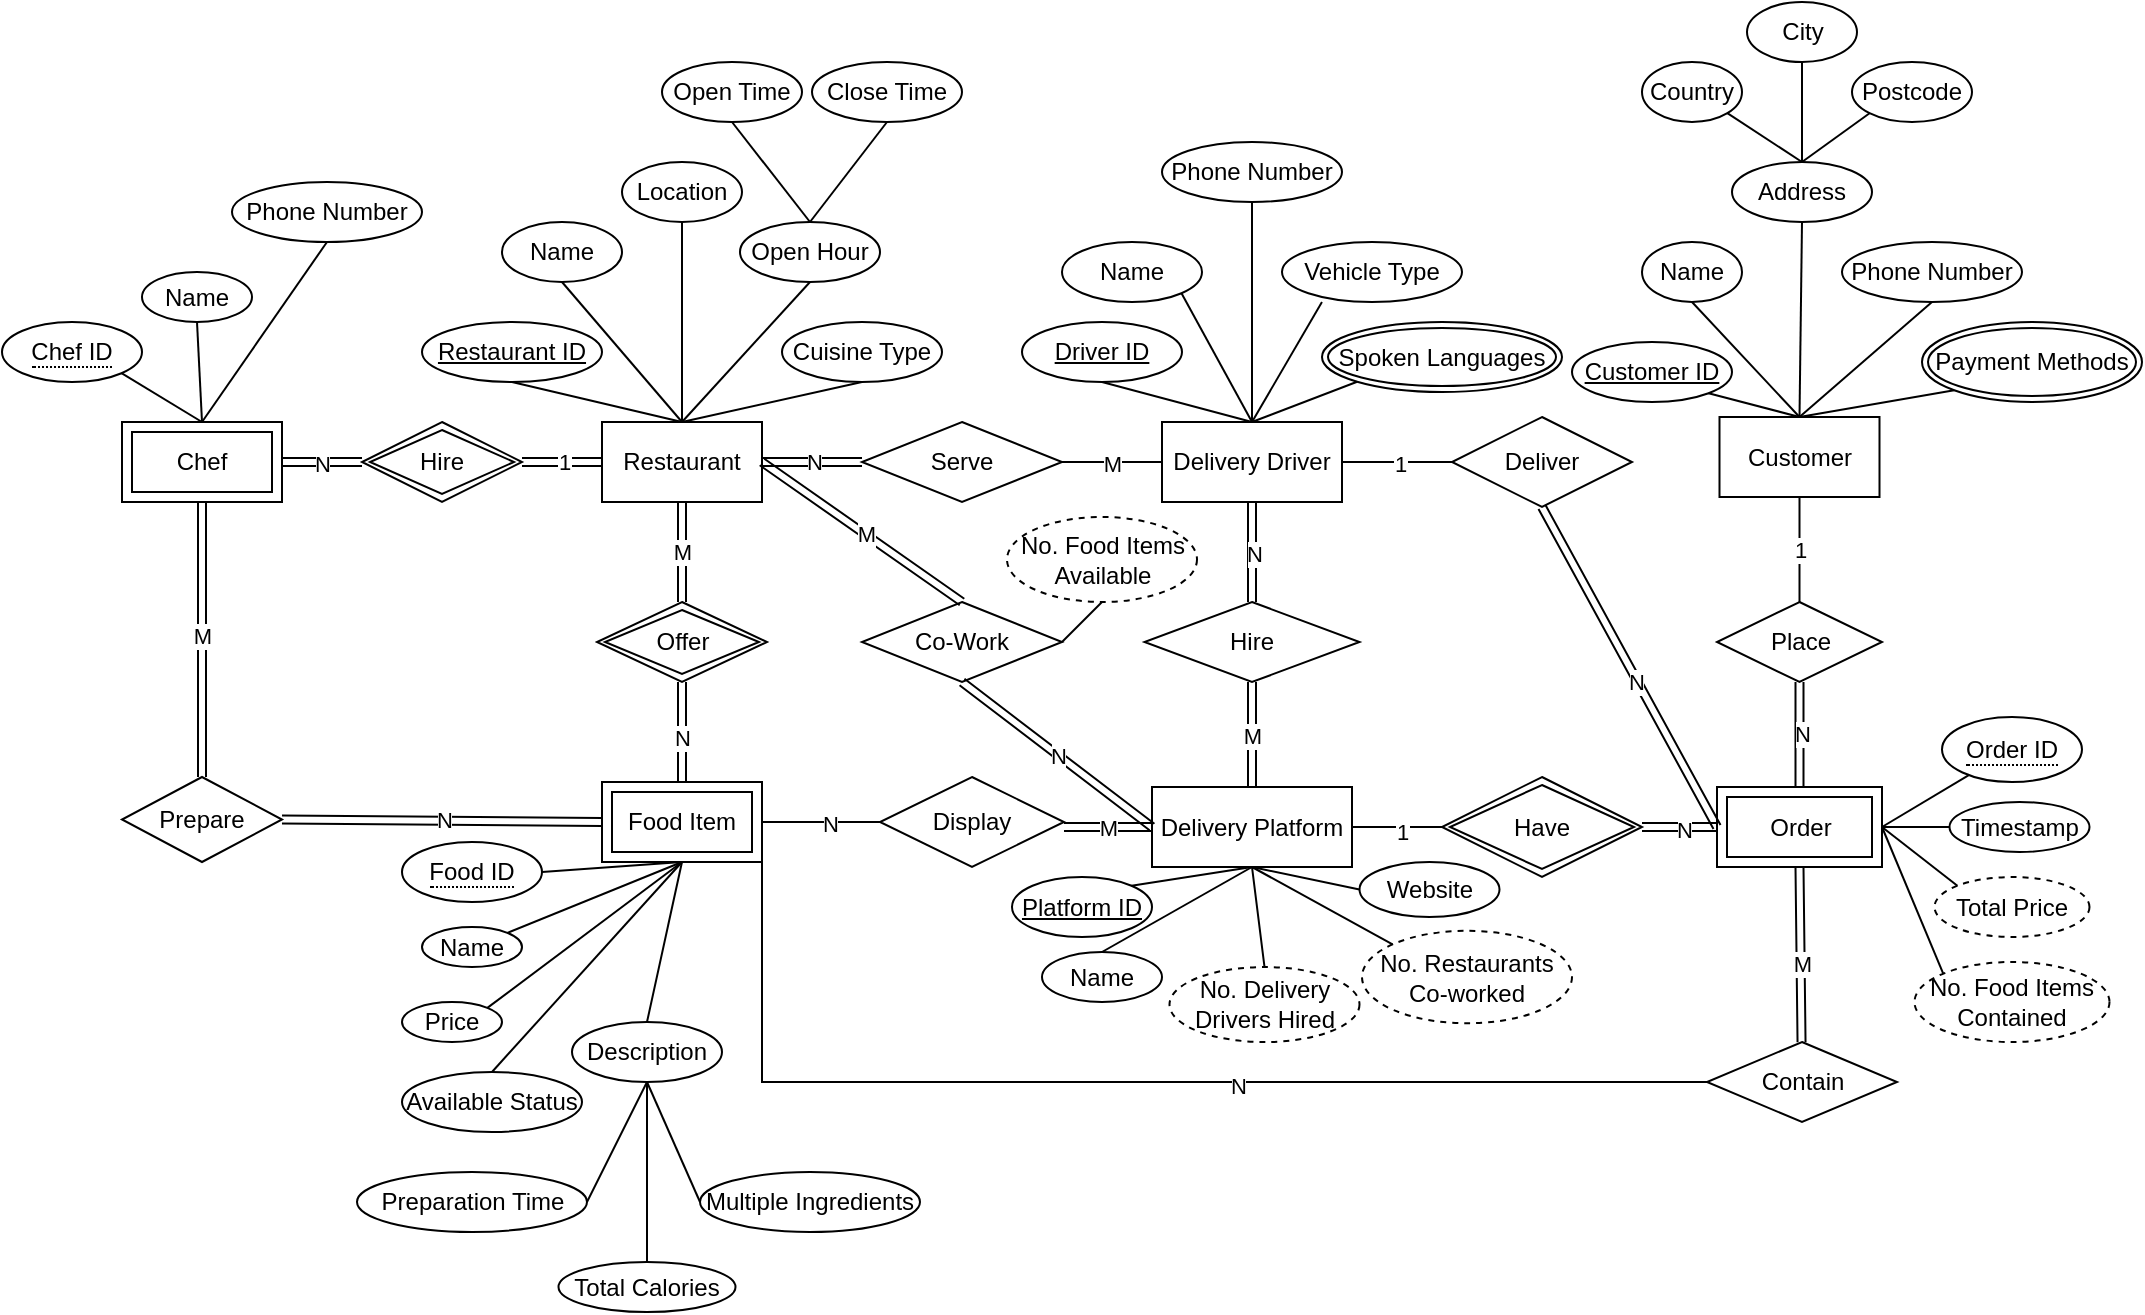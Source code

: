 <mxfile version="26.1.0">
  <diagram id="R2lEEEUBdFMjLlhIrx00" name="Page-1">
    <mxGraphModel dx="1734" dy="1943" grid="1" gridSize="10" guides="1" tooltips="1" connect="1" arrows="1" fold="1" page="1" pageScale="1" pageWidth="850" pageHeight="1100" math="0" shadow="0" extFonts="Permanent Marker^https://fonts.googleapis.com/css?family=Permanent+Marker">
      <root>
        <mxCell id="0" />
        <mxCell id="1" parent="0" />
        <mxCell id="yToo7iNsDytctImGD7yL-1" value="Delivery Driver" style="whiteSpace=wrap;html=1;align=center;" vertex="1" parent="1">
          <mxGeometry x="520" y="160" width="90" height="40" as="geometry" />
        </mxCell>
        <mxCell id="yToo7iNsDytctImGD7yL-2" value="Restaurant" style="whiteSpace=wrap;html=1;align=center;" vertex="1" parent="1">
          <mxGeometry x="240" y="160" width="80" height="40" as="geometry" />
        </mxCell>
        <mxCell id="yToo7iNsDytctImGD7yL-3" value="Customer" style="whiteSpace=wrap;html=1;align=center;" vertex="1" parent="1">
          <mxGeometry x="798.75" y="157.5" width="80" height="40" as="geometry" />
        </mxCell>
        <mxCell id="yToo7iNsDytctImGD7yL-8" value="Serve" style="shape=rhombus;perimeter=rhombusPerimeter;whiteSpace=wrap;html=1;align=center;" vertex="1" parent="1">
          <mxGeometry x="370" y="160" width="100" height="40" as="geometry" />
        </mxCell>
        <mxCell id="yToo7iNsDytctImGD7yL-9" value="" style="shape=link;html=1;rounded=0;entryX=1;entryY=0.5;entryDx=0;entryDy=0;" edge="1" parent="1" source="yToo7iNsDytctImGD7yL-8" target="yToo7iNsDytctImGD7yL-2">
          <mxGeometry relative="1" as="geometry">
            <mxPoint x="420" y="480" as="sourcePoint" />
            <mxPoint x="580" y="480" as="targetPoint" />
          </mxGeometry>
        </mxCell>
        <mxCell id="yToo7iNsDytctImGD7yL-11" value="N" style="edgeLabel;html=1;align=center;verticalAlign=middle;resizable=0;points=[];" vertex="1" connectable="0" parent="yToo7iNsDytctImGD7yL-9">
          <mxGeometry x="-0.028" y="-1" relative="1" as="geometry">
            <mxPoint y="1" as="offset" />
          </mxGeometry>
        </mxCell>
        <mxCell id="yToo7iNsDytctImGD7yL-12" value="" style="endArrow=none;html=1;rounded=0;exitX=1;exitY=0.5;exitDx=0;exitDy=0;entryX=0;entryY=0.5;entryDx=0;entryDy=0;" edge="1" parent="1" source="yToo7iNsDytctImGD7yL-8" target="yToo7iNsDytctImGD7yL-1">
          <mxGeometry relative="1" as="geometry">
            <mxPoint x="310" y="300" as="sourcePoint" />
            <mxPoint x="470" y="300" as="targetPoint" />
          </mxGeometry>
        </mxCell>
        <mxCell id="yToo7iNsDytctImGD7yL-14" value="M" style="edgeLabel;html=1;align=center;verticalAlign=middle;resizable=0;points=[];" vertex="1" connectable="0" parent="yToo7iNsDytctImGD7yL-12">
          <mxGeometry x="0.005" y="-1" relative="1" as="geometry">
            <mxPoint as="offset" />
          </mxGeometry>
        </mxCell>
        <mxCell id="yToo7iNsDytctImGD7yL-15" value="Delivery Platform" style="whiteSpace=wrap;html=1;align=center;" vertex="1" parent="1">
          <mxGeometry x="515" y="342.5" width="100" height="40" as="geometry" />
        </mxCell>
        <mxCell id="yToo7iNsDytctImGD7yL-16" value="Hire" style="shape=rhombus;perimeter=rhombusPerimeter;whiteSpace=wrap;html=1;align=center;" vertex="1" parent="1">
          <mxGeometry x="511.25" y="250" width="107.5" height="40" as="geometry" />
        </mxCell>
        <mxCell id="yToo7iNsDytctImGD7yL-18" value="" style="shape=link;html=1;rounded=0;entryX=0.5;entryY=0;entryDx=0;entryDy=0;exitX=0.5;exitY=1;exitDx=0;exitDy=0;" edge="1" parent="1" source="yToo7iNsDytctImGD7yL-16" target="yToo7iNsDytctImGD7yL-15">
          <mxGeometry relative="1" as="geometry">
            <mxPoint x="400" y="290" as="sourcePoint" />
            <mxPoint x="560" y="290" as="targetPoint" />
          </mxGeometry>
        </mxCell>
        <mxCell id="yToo7iNsDytctImGD7yL-25" value="M" style="edgeLabel;html=1;align=center;verticalAlign=middle;resizable=0;points=[];" vertex="1" connectable="0" parent="yToo7iNsDytctImGD7yL-18">
          <mxGeometry x="0.014" relative="1" as="geometry">
            <mxPoint as="offset" />
          </mxGeometry>
        </mxCell>
        <mxCell id="yToo7iNsDytctImGD7yL-22" value="" style="shape=link;html=1;rounded=0;entryX=0.5;entryY=1;entryDx=0;entryDy=0;exitX=0.5;exitY=0;exitDx=0;exitDy=0;" edge="1" parent="1" source="yToo7iNsDytctImGD7yL-16" target="yToo7iNsDytctImGD7yL-1">
          <mxGeometry relative="1" as="geometry">
            <mxPoint x="330" y="310" as="sourcePoint" />
            <mxPoint x="490" y="310" as="targetPoint" />
          </mxGeometry>
        </mxCell>
        <mxCell id="yToo7iNsDytctImGD7yL-26" value="N" style="edgeLabel;html=1;align=center;verticalAlign=middle;resizable=0;points=[];" vertex="1" connectable="0" parent="yToo7iNsDytctImGD7yL-22">
          <mxGeometry x="-0.032" y="-1" relative="1" as="geometry">
            <mxPoint as="offset" />
          </mxGeometry>
        </mxCell>
        <mxCell id="yToo7iNsDytctImGD7yL-28" value="Co-Work" style="shape=rhombus;perimeter=rhombusPerimeter;whiteSpace=wrap;html=1;align=center;" vertex="1" parent="1">
          <mxGeometry x="370" y="250" width="100" height="40" as="geometry" />
        </mxCell>
        <mxCell id="yToo7iNsDytctImGD7yL-29" value="" style="shape=link;html=1;rounded=0;entryX=0;entryY=0.5;entryDx=0;entryDy=0;exitX=0.5;exitY=1;exitDx=0;exitDy=0;" edge="1" parent="1" source="yToo7iNsDytctImGD7yL-28" target="yToo7iNsDytctImGD7yL-15">
          <mxGeometry relative="1" as="geometry">
            <mxPoint x="410" y="340" as="sourcePoint" />
            <mxPoint x="570" y="340" as="targetPoint" />
          </mxGeometry>
        </mxCell>
        <mxCell id="yToo7iNsDytctImGD7yL-31" value="N" style="edgeLabel;html=1;align=center;verticalAlign=middle;resizable=0;points=[];" vertex="1" connectable="0" parent="yToo7iNsDytctImGD7yL-29">
          <mxGeometry x="0.011" relative="1" as="geometry">
            <mxPoint as="offset" />
          </mxGeometry>
        </mxCell>
        <mxCell id="yToo7iNsDytctImGD7yL-32" value="" style="shape=link;html=1;rounded=0;entryX=1;entryY=0.5;entryDx=0;entryDy=0;exitX=0.5;exitY=0;exitDx=0;exitDy=0;" edge="1" parent="1" source="yToo7iNsDytctImGD7yL-28" target="yToo7iNsDytctImGD7yL-2">
          <mxGeometry relative="1" as="geometry">
            <mxPoint x="330" y="439.55" as="sourcePoint" />
            <mxPoint x="490" y="439.55" as="targetPoint" />
          </mxGeometry>
        </mxCell>
        <mxCell id="yToo7iNsDytctImGD7yL-34" value="M" style="edgeLabel;html=1;align=center;verticalAlign=middle;resizable=0;points=[];" vertex="1" connectable="0" parent="yToo7iNsDytctImGD7yL-32">
          <mxGeometry x="-0.037" y="-1" relative="1" as="geometry">
            <mxPoint as="offset" />
          </mxGeometry>
        </mxCell>
        <mxCell id="yToo7iNsDytctImGD7yL-36" value="Place" style="shape=rhombus;perimeter=rhombusPerimeter;whiteSpace=wrap;html=1;align=center;" vertex="1" parent="1">
          <mxGeometry x="797.5" y="250" width="82.5" height="40" as="geometry" />
        </mxCell>
        <mxCell id="yToo7iNsDytctImGD7yL-37" value="Order" style="shape=ext;margin=3;double=1;whiteSpace=wrap;html=1;align=center;" vertex="1" parent="1">
          <mxGeometry x="797.5" y="342.5" width="82.5" height="40" as="geometry" />
        </mxCell>
        <mxCell id="yToo7iNsDytctImGD7yL-38" value="Have" style="shape=rhombus;double=1;perimeter=rhombusPerimeter;whiteSpace=wrap;html=1;align=center;" vertex="1" parent="1">
          <mxGeometry x="660" y="337.5" width="100" height="50" as="geometry" />
        </mxCell>
        <mxCell id="yToo7iNsDytctImGD7yL-39" value="" style="endArrow=none;html=1;rounded=0;entryX=0.5;entryY=1;entryDx=0;entryDy=0;exitX=0.5;exitY=0;exitDx=0;exitDy=0;" edge="1" parent="1" source="yToo7iNsDytctImGD7yL-36" target="yToo7iNsDytctImGD7yL-3">
          <mxGeometry relative="1" as="geometry">
            <mxPoint x="490" y="340" as="sourcePoint" />
            <mxPoint x="650" y="340" as="targetPoint" />
          </mxGeometry>
        </mxCell>
        <mxCell id="yToo7iNsDytctImGD7yL-41" value="1" style="edgeLabel;html=1;align=center;verticalAlign=middle;resizable=0;points=[];" vertex="1" connectable="0" parent="yToo7iNsDytctImGD7yL-39">
          <mxGeometry x="-0.168" y="-2" relative="1" as="geometry">
            <mxPoint x="-2" y="-4" as="offset" />
          </mxGeometry>
        </mxCell>
        <mxCell id="yToo7iNsDytctImGD7yL-42" value="" style="shape=link;html=1;rounded=0;entryX=0.5;entryY=0;entryDx=0;entryDy=0;exitX=0.5;exitY=1;exitDx=0;exitDy=0;" edge="1" parent="1" source="yToo7iNsDytctImGD7yL-36" target="yToo7iNsDytctImGD7yL-37">
          <mxGeometry relative="1" as="geometry">
            <mxPoint x="490" y="340" as="sourcePoint" />
            <mxPoint x="650" y="340" as="targetPoint" />
          </mxGeometry>
        </mxCell>
        <mxCell id="yToo7iNsDytctImGD7yL-44" value="N" style="edgeLabel;html=1;align=center;verticalAlign=middle;resizable=0;points=[];" vertex="1" connectable="0" parent="yToo7iNsDytctImGD7yL-42">
          <mxGeometry x="-0.009" y="1" relative="1" as="geometry">
            <mxPoint as="offset" />
          </mxGeometry>
        </mxCell>
        <mxCell id="yToo7iNsDytctImGD7yL-45" value="" style="shape=link;html=1;rounded=0;entryX=0;entryY=0.5;entryDx=0;entryDy=0;exitX=1;exitY=0.5;exitDx=0;exitDy=0;" edge="1" parent="1" source="yToo7iNsDytctImGD7yL-38" target="yToo7iNsDytctImGD7yL-37">
          <mxGeometry relative="1" as="geometry">
            <mxPoint x="490" y="340" as="sourcePoint" />
            <mxPoint x="650" y="340" as="targetPoint" />
          </mxGeometry>
        </mxCell>
        <mxCell id="yToo7iNsDytctImGD7yL-47" value="N" style="edgeLabel;html=1;align=center;verticalAlign=middle;resizable=0;points=[];" vertex="1" connectable="0" parent="yToo7iNsDytctImGD7yL-45">
          <mxGeometry x="0.101" y="-1" relative="1" as="geometry">
            <mxPoint as="offset" />
          </mxGeometry>
        </mxCell>
        <mxCell id="yToo7iNsDytctImGD7yL-51" value="" style="endArrow=none;html=1;rounded=0;entryX=1;entryY=0.5;entryDx=0;entryDy=0;exitX=0;exitY=0.5;exitDx=0;exitDy=0;" edge="1" parent="1" source="yToo7iNsDytctImGD7yL-38" target="yToo7iNsDytctImGD7yL-15">
          <mxGeometry relative="1" as="geometry">
            <mxPoint x="490" y="340" as="sourcePoint" />
            <mxPoint x="650" y="340" as="targetPoint" />
          </mxGeometry>
        </mxCell>
        <mxCell id="yToo7iNsDytctImGD7yL-53" value="1" style="edgeLabel;html=1;align=center;verticalAlign=middle;resizable=0;points=[];" vertex="1" connectable="0" parent="yToo7iNsDytctImGD7yL-51">
          <mxGeometry x="-0.099" y="2" relative="1" as="geometry">
            <mxPoint as="offset" />
          </mxGeometry>
        </mxCell>
        <mxCell id="yToo7iNsDytctImGD7yL-58" value="Food Item" style="shape=ext;margin=3;double=1;whiteSpace=wrap;html=1;align=center;" vertex="1" parent="1">
          <mxGeometry x="240" y="340" width="80" height="40" as="geometry" />
        </mxCell>
        <mxCell id="yToo7iNsDytctImGD7yL-59" value="Contain" style="shape=rhombus;perimeter=rhombusPerimeter;whiteSpace=wrap;html=1;align=center;" vertex="1" parent="1">
          <mxGeometry x="792.5" y="470" width="95" height="40" as="geometry" />
        </mxCell>
        <mxCell id="yToo7iNsDytctImGD7yL-60" value="" style="endArrow=none;html=1;rounded=0;entryX=1;entryY=0.5;entryDx=0;entryDy=0;exitX=0;exitY=0.5;exitDx=0;exitDy=0;" edge="1" parent="1" source="yToo7iNsDytctImGD7yL-59" target="yToo7iNsDytctImGD7yL-58">
          <mxGeometry relative="1" as="geometry">
            <mxPoint x="460" y="340" as="sourcePoint" />
            <mxPoint x="620" y="340" as="targetPoint" />
            <Array as="points">
              <mxPoint x="320" y="490" />
            </Array>
          </mxGeometry>
        </mxCell>
        <mxCell id="yToo7iNsDytctImGD7yL-111" value="N" style="edgeLabel;html=1;align=center;verticalAlign=middle;resizable=0;points=[];" vertex="1" connectable="0" parent="yToo7iNsDytctImGD7yL-60">
          <mxGeometry x="-0.222" y="2" relative="1" as="geometry">
            <mxPoint as="offset" />
          </mxGeometry>
        </mxCell>
        <mxCell id="yToo7iNsDytctImGD7yL-64" value="" style="shape=link;html=1;rounded=0;entryX=0.5;entryY=1;entryDx=0;entryDy=0;" edge="1" parent="1" source="yToo7iNsDytctImGD7yL-59" target="yToo7iNsDytctImGD7yL-37">
          <mxGeometry relative="1" as="geometry">
            <mxPoint x="460" y="340" as="sourcePoint" />
            <mxPoint x="620" y="340" as="targetPoint" />
          </mxGeometry>
        </mxCell>
        <mxCell id="yToo7iNsDytctImGD7yL-66" value="M" style="edgeLabel;html=1;align=center;verticalAlign=middle;resizable=0;points=[];" vertex="1" connectable="0" parent="yToo7iNsDytctImGD7yL-64">
          <mxGeometry x="-0.016" y="-2" relative="1" as="geometry">
            <mxPoint x="-2" y="4" as="offset" />
          </mxGeometry>
        </mxCell>
        <mxCell id="yToo7iNsDytctImGD7yL-67" value="Offer" style="shape=rhombus;double=1;perimeter=rhombusPerimeter;whiteSpace=wrap;html=1;align=center;" vertex="1" parent="1">
          <mxGeometry x="237.5" y="250" width="85" height="40" as="geometry" />
        </mxCell>
        <mxCell id="yToo7iNsDytctImGD7yL-70" value="" style="shape=link;html=1;rounded=0;entryX=0.5;entryY=1;entryDx=0;entryDy=0;" edge="1" parent="1" source="yToo7iNsDytctImGD7yL-67" target="yToo7iNsDytctImGD7yL-2">
          <mxGeometry relative="1" as="geometry">
            <mxPoint x="460" y="340" as="sourcePoint" />
            <mxPoint x="620" y="340" as="targetPoint" />
          </mxGeometry>
        </mxCell>
        <mxCell id="yToo7iNsDytctImGD7yL-74" value="M" style="edgeLabel;html=1;align=center;verticalAlign=middle;resizable=0;points=[];" vertex="1" connectable="0" parent="yToo7iNsDytctImGD7yL-70">
          <mxGeometry x="-0.007" y="-2" relative="1" as="geometry">
            <mxPoint x="-2" as="offset" />
          </mxGeometry>
        </mxCell>
        <mxCell id="yToo7iNsDytctImGD7yL-72" value="" style="shape=link;html=1;rounded=0;entryX=0.5;entryY=0;entryDx=0;entryDy=0;exitX=0.5;exitY=1;exitDx=0;exitDy=0;" edge="1" parent="1" source="yToo7iNsDytctImGD7yL-67" target="yToo7iNsDytctImGD7yL-58">
          <mxGeometry relative="1" as="geometry">
            <mxPoint x="460" y="340" as="sourcePoint" />
            <mxPoint x="620" y="340" as="targetPoint" />
          </mxGeometry>
        </mxCell>
        <mxCell id="yToo7iNsDytctImGD7yL-75" value="N" style="edgeLabel;html=1;align=center;verticalAlign=middle;resizable=0;points=[];" vertex="1" connectable="0" parent="yToo7iNsDytctImGD7yL-72">
          <mxGeometry x="0.116" y="1" relative="1" as="geometry">
            <mxPoint x="-1" as="offset" />
          </mxGeometry>
        </mxCell>
        <mxCell id="yToo7iNsDytctImGD7yL-77" value="Display" style="shape=rhombus;perimeter=rhombusPerimeter;whiteSpace=wrap;html=1;align=center;" vertex="1" parent="1">
          <mxGeometry x="379" y="337.5" width="92" height="45" as="geometry" />
        </mxCell>
        <mxCell id="yToo7iNsDytctImGD7yL-78" value="" style="shape=link;html=1;rounded=0;entryX=0;entryY=0.5;entryDx=0;entryDy=0;exitX=1;exitY=0.556;exitDx=0;exitDy=0;exitPerimeter=0;" edge="1" parent="1" source="yToo7iNsDytctImGD7yL-77" target="yToo7iNsDytctImGD7yL-15">
          <mxGeometry relative="1" as="geometry">
            <mxPoint x="370" y="340" as="sourcePoint" />
            <mxPoint x="530" y="340" as="targetPoint" />
          </mxGeometry>
        </mxCell>
        <mxCell id="yToo7iNsDytctImGD7yL-80" value="M" style="edgeLabel;html=1;align=center;verticalAlign=middle;resizable=0;points=[];" vertex="1" connectable="0" parent="yToo7iNsDytctImGD7yL-78">
          <mxGeometry x="-0.022" relative="1" as="geometry">
            <mxPoint as="offset" />
          </mxGeometry>
        </mxCell>
        <mxCell id="yToo7iNsDytctImGD7yL-81" value="" style="endArrow=none;html=1;rounded=0;entryX=1;entryY=0.5;entryDx=0;entryDy=0;exitX=0;exitY=0.5;exitDx=0;exitDy=0;" edge="1" parent="1" source="yToo7iNsDytctImGD7yL-77" target="yToo7iNsDytctImGD7yL-58">
          <mxGeometry relative="1" as="geometry">
            <mxPoint x="370" y="340" as="sourcePoint" />
            <mxPoint x="530" y="340" as="targetPoint" />
          </mxGeometry>
        </mxCell>
        <mxCell id="yToo7iNsDytctImGD7yL-83" value="N" style="edgeLabel;html=1;align=center;verticalAlign=middle;resizable=0;points=[];" vertex="1" connectable="0" parent="yToo7iNsDytctImGD7yL-81">
          <mxGeometry x="-0.133" y="1" relative="1" as="geometry">
            <mxPoint as="offset" />
          </mxGeometry>
        </mxCell>
        <mxCell id="yToo7iNsDytctImGD7yL-85" value="Chef" style="shape=ext;margin=3;double=1;whiteSpace=wrap;html=1;align=center;" vertex="1" parent="1">
          <mxGeometry y="160" width="80" height="40" as="geometry" />
        </mxCell>
        <mxCell id="yToo7iNsDytctImGD7yL-87" value="Hire" style="shape=rhombus;double=1;perimeter=rhombusPerimeter;whiteSpace=wrap;html=1;align=center;" vertex="1" parent="1">
          <mxGeometry x="120" y="160" width="80" height="40" as="geometry" />
        </mxCell>
        <mxCell id="yToo7iNsDytctImGD7yL-88" value="" style="shape=link;html=1;rounded=0;entryX=0;entryY=0.5;entryDx=0;entryDy=0;exitX=1;exitY=0.5;exitDx=0;exitDy=0;" edge="1" parent="1" source="yToo7iNsDytctImGD7yL-87" target="yToo7iNsDytctImGD7yL-2">
          <mxGeometry relative="1" as="geometry">
            <mxPoint x="140" y="340" as="sourcePoint" />
            <mxPoint x="300" y="340" as="targetPoint" />
          </mxGeometry>
        </mxCell>
        <mxCell id="yToo7iNsDytctImGD7yL-95" value="1" style="edgeLabel;html=1;align=center;verticalAlign=middle;resizable=0;points=[];" vertex="1" connectable="0" parent="yToo7iNsDytctImGD7yL-88">
          <mxGeometry x="0.054" relative="1" as="geometry">
            <mxPoint as="offset" />
          </mxGeometry>
        </mxCell>
        <mxCell id="yToo7iNsDytctImGD7yL-93" value="" style="shape=link;html=1;rounded=0;entryX=1;entryY=0.5;entryDx=0;entryDy=0;" edge="1" parent="1" source="yToo7iNsDytctImGD7yL-87" target="yToo7iNsDytctImGD7yL-85">
          <mxGeometry relative="1" as="geometry">
            <mxPoint x="140" y="340" as="sourcePoint" />
            <mxPoint x="300" y="340" as="targetPoint" />
          </mxGeometry>
        </mxCell>
        <mxCell id="yToo7iNsDytctImGD7yL-96" value="N" style="edgeLabel;html=1;align=center;verticalAlign=middle;resizable=0;points=[];" vertex="1" connectable="0" parent="yToo7iNsDytctImGD7yL-93">
          <mxGeometry x="-0.009" y="1" relative="1" as="geometry">
            <mxPoint as="offset" />
          </mxGeometry>
        </mxCell>
        <mxCell id="yToo7iNsDytctImGD7yL-97" value="Prepare" style="shape=rhombus;perimeter=rhombusPerimeter;whiteSpace=wrap;html=1;align=center;" vertex="1" parent="1">
          <mxGeometry y="337.5" width="80" height="42.5" as="geometry" />
        </mxCell>
        <mxCell id="yToo7iNsDytctImGD7yL-98" value="" style="shape=link;html=1;rounded=0;entryX=0;entryY=0.5;entryDx=0;entryDy=0;exitX=1;exitY=0.5;exitDx=0;exitDy=0;" edge="1" parent="1" source="yToo7iNsDytctImGD7yL-97" target="yToo7iNsDytctImGD7yL-58">
          <mxGeometry relative="1" as="geometry">
            <mxPoint x="140" y="340" as="sourcePoint" />
            <mxPoint x="300" y="340" as="targetPoint" />
          </mxGeometry>
        </mxCell>
        <mxCell id="yToo7iNsDytctImGD7yL-103" value="N" style="edgeLabel;html=1;align=center;verticalAlign=middle;resizable=0;points=[];" vertex="1" connectable="0" parent="yToo7iNsDytctImGD7yL-98">
          <mxGeometry x="0.014" y="1" relative="1" as="geometry">
            <mxPoint as="offset" />
          </mxGeometry>
        </mxCell>
        <mxCell id="yToo7iNsDytctImGD7yL-100" value="" style="shape=link;html=1;rounded=0;entryX=0.5;entryY=1;entryDx=0;entryDy=0;" edge="1" parent="1" source="yToo7iNsDytctImGD7yL-97" target="yToo7iNsDytctImGD7yL-85">
          <mxGeometry relative="1" as="geometry">
            <mxPoint x="140" y="340" as="sourcePoint" />
            <mxPoint x="300" y="340" as="targetPoint" />
          </mxGeometry>
        </mxCell>
        <mxCell id="yToo7iNsDytctImGD7yL-102" value="M" style="edgeLabel;html=1;align=center;verticalAlign=middle;resizable=0;points=[];" vertex="1" connectable="0" parent="yToo7iNsDytctImGD7yL-100">
          <mxGeometry x="0.025" relative="1" as="geometry">
            <mxPoint as="offset" />
          </mxGeometry>
        </mxCell>
        <mxCell id="yToo7iNsDytctImGD7yL-104" value="Deliver" style="shape=rhombus;perimeter=rhombusPerimeter;whiteSpace=wrap;html=1;align=center;" vertex="1" parent="1">
          <mxGeometry x="665" y="157.5" width="90" height="45" as="geometry" />
        </mxCell>
        <mxCell id="yToo7iNsDytctImGD7yL-105" value="" style="shape=link;html=1;rounded=0;entryX=0;entryY=0.5;entryDx=0;entryDy=0;exitX=0.5;exitY=1;exitDx=0;exitDy=0;" edge="1" parent="1" source="yToo7iNsDytctImGD7yL-104" target="yToo7iNsDytctImGD7yL-37">
          <mxGeometry relative="1" as="geometry">
            <mxPoint x="590" y="340" as="sourcePoint" />
            <mxPoint x="750" y="340" as="targetPoint" />
          </mxGeometry>
        </mxCell>
        <mxCell id="yToo7iNsDytctImGD7yL-110" value="N" style="edgeLabel;html=1;align=center;verticalAlign=middle;resizable=0;points=[];" vertex="1" connectable="0" parent="yToo7iNsDytctImGD7yL-105">
          <mxGeometry x="0.088" y="-1" relative="1" as="geometry">
            <mxPoint as="offset" />
          </mxGeometry>
        </mxCell>
        <mxCell id="yToo7iNsDytctImGD7yL-107" value="" style="endArrow=none;html=1;rounded=0;entryX=1;entryY=0.5;entryDx=0;entryDy=0;exitX=0;exitY=0.5;exitDx=0;exitDy=0;" edge="1" parent="1" source="yToo7iNsDytctImGD7yL-104" target="yToo7iNsDytctImGD7yL-1">
          <mxGeometry relative="1" as="geometry">
            <mxPoint x="590" y="340" as="sourcePoint" />
            <mxPoint x="750" y="340" as="targetPoint" />
          </mxGeometry>
        </mxCell>
        <mxCell id="yToo7iNsDytctImGD7yL-109" value="1" style="edgeLabel;html=1;align=center;verticalAlign=middle;resizable=0;points=[];" vertex="1" connectable="0" parent="yToo7iNsDytctImGD7yL-107">
          <mxGeometry x="-0.063" y="1" relative="1" as="geometry">
            <mxPoint as="offset" />
          </mxGeometry>
        </mxCell>
        <mxCell id="yToo7iNsDytctImGD7yL-112" value="Restaurant ID" style="ellipse;whiteSpace=wrap;html=1;align=center;fontStyle=4;" vertex="1" parent="1">
          <mxGeometry x="150" y="110" width="90" height="30" as="geometry" />
        </mxCell>
        <mxCell id="yToo7iNsDytctImGD7yL-113" value="" style="endArrow=none;html=1;rounded=0;entryX=0.5;entryY=1;entryDx=0;entryDy=0;exitX=0.5;exitY=0;exitDx=0;exitDy=0;" edge="1" parent="1" source="yToo7iNsDytctImGD7yL-2" target="yToo7iNsDytctImGD7yL-112">
          <mxGeometry relative="1" as="geometry">
            <mxPoint x="340" y="410" as="sourcePoint" />
            <mxPoint x="500" y="410" as="targetPoint" />
          </mxGeometry>
        </mxCell>
        <mxCell id="yToo7iNsDytctImGD7yL-114" value="Name" style="ellipse;whiteSpace=wrap;html=1;align=center;" vertex="1" parent="1">
          <mxGeometry x="190" y="60" width="60" height="30" as="geometry" />
        </mxCell>
        <mxCell id="yToo7iNsDytctImGD7yL-115" value="" style="endArrow=none;html=1;rounded=0;entryX=0.5;entryY=1;entryDx=0;entryDy=0;exitX=0.5;exitY=0;exitDx=0;exitDy=0;" edge="1" parent="1" source="yToo7iNsDytctImGD7yL-2" target="yToo7iNsDytctImGD7yL-114">
          <mxGeometry relative="1" as="geometry">
            <mxPoint x="340" y="410" as="sourcePoint" />
            <mxPoint x="500" y="410" as="targetPoint" />
          </mxGeometry>
        </mxCell>
        <mxCell id="yToo7iNsDytctImGD7yL-116" value="Location" style="ellipse;whiteSpace=wrap;html=1;align=center;" vertex="1" parent="1">
          <mxGeometry x="250" y="30" width="60" height="30" as="geometry" />
        </mxCell>
        <mxCell id="yToo7iNsDytctImGD7yL-120" value="" style="endArrow=none;html=1;rounded=0;entryX=0.5;entryY=1;entryDx=0;entryDy=0;exitX=0.5;exitY=0;exitDx=0;exitDy=0;" edge="1" parent="1" source="yToo7iNsDytctImGD7yL-2" target="yToo7iNsDytctImGD7yL-116">
          <mxGeometry relative="1" as="geometry">
            <mxPoint x="340" y="410" as="sourcePoint" />
            <mxPoint x="500" y="410" as="targetPoint" />
          </mxGeometry>
        </mxCell>
        <mxCell id="yToo7iNsDytctImGD7yL-121" value="Open Hour" style="ellipse;whiteSpace=wrap;html=1;align=center;" vertex="1" parent="1">
          <mxGeometry x="309" y="60" width="70" height="30" as="geometry" />
        </mxCell>
        <mxCell id="yToo7iNsDytctImGD7yL-122" value="" style="endArrow=none;html=1;rounded=0;entryX=0.5;entryY=1;entryDx=0;entryDy=0;exitX=0.5;exitY=0;exitDx=0;exitDy=0;" edge="1" parent="1" source="yToo7iNsDytctImGD7yL-2" target="yToo7iNsDytctImGD7yL-121">
          <mxGeometry relative="1" as="geometry">
            <mxPoint x="340" y="410" as="sourcePoint" />
            <mxPoint x="500" y="410" as="targetPoint" />
          </mxGeometry>
        </mxCell>
        <mxCell id="yToo7iNsDytctImGD7yL-123" value="Open Time" style="ellipse;whiteSpace=wrap;html=1;align=center;" vertex="1" parent="1">
          <mxGeometry x="270" y="-20" width="70" height="30" as="geometry" />
        </mxCell>
        <mxCell id="yToo7iNsDytctImGD7yL-124" value="Close Time" style="ellipse;whiteSpace=wrap;html=1;align=center;" vertex="1" parent="1">
          <mxGeometry x="345" y="-20" width="75" height="30" as="geometry" />
        </mxCell>
        <mxCell id="yToo7iNsDytctImGD7yL-126" value="" style="endArrow=none;html=1;rounded=0;entryX=0.5;entryY=1;entryDx=0;entryDy=0;exitX=0.5;exitY=0;exitDx=0;exitDy=0;" edge="1" parent="1" source="yToo7iNsDytctImGD7yL-121" target="yToo7iNsDytctImGD7yL-123">
          <mxGeometry relative="1" as="geometry">
            <mxPoint x="340" y="330" as="sourcePoint" />
            <mxPoint x="500" y="330" as="targetPoint" />
          </mxGeometry>
        </mxCell>
        <mxCell id="yToo7iNsDytctImGD7yL-127" value="" style="endArrow=none;html=1;rounded=0;entryX=0.5;entryY=1;entryDx=0;entryDy=0;exitX=0.5;exitY=0;exitDx=0;exitDy=0;" edge="1" parent="1" source="yToo7iNsDytctImGD7yL-121" target="yToo7iNsDytctImGD7yL-124">
          <mxGeometry relative="1" as="geometry">
            <mxPoint x="340" y="330" as="sourcePoint" />
            <mxPoint x="500" y="330" as="targetPoint" />
          </mxGeometry>
        </mxCell>
        <mxCell id="yToo7iNsDytctImGD7yL-128" value="Cuisine Type" style="ellipse;whiteSpace=wrap;html=1;align=center;" vertex="1" parent="1">
          <mxGeometry x="330" y="110" width="80" height="30" as="geometry" />
        </mxCell>
        <mxCell id="yToo7iNsDytctImGD7yL-130" value="" style="endArrow=none;html=1;rounded=0;entryX=0.5;entryY=1;entryDx=0;entryDy=0;exitX=0.5;exitY=0;exitDx=0;exitDy=0;" edge="1" parent="1" source="yToo7iNsDytctImGD7yL-2" target="yToo7iNsDytctImGD7yL-128">
          <mxGeometry relative="1" as="geometry">
            <mxPoint x="340" y="330" as="sourcePoint" />
            <mxPoint x="500" y="330" as="targetPoint" />
          </mxGeometry>
        </mxCell>
        <mxCell id="yToo7iNsDytctImGD7yL-131" value="Driver ID" style="ellipse;whiteSpace=wrap;html=1;align=center;fontStyle=4;" vertex="1" parent="1">
          <mxGeometry x="450" y="110" width="80" height="30" as="geometry" />
        </mxCell>
        <mxCell id="yToo7iNsDytctImGD7yL-132" value="" style="endArrow=none;html=1;rounded=0;entryX=0.5;entryY=1;entryDx=0;entryDy=0;exitX=0.5;exitY=0;exitDx=0;exitDy=0;" edge="1" parent="1" source="yToo7iNsDytctImGD7yL-1" target="yToo7iNsDytctImGD7yL-131">
          <mxGeometry relative="1" as="geometry">
            <mxPoint x="500" y="330" as="sourcePoint" />
            <mxPoint x="660" y="330" as="targetPoint" />
          </mxGeometry>
        </mxCell>
        <mxCell id="yToo7iNsDytctImGD7yL-133" value="Name" style="ellipse;whiteSpace=wrap;html=1;align=center;" vertex="1" parent="1">
          <mxGeometry x="470" y="70" width="70" height="30" as="geometry" />
        </mxCell>
        <mxCell id="yToo7iNsDytctImGD7yL-134" value="Phone Number" style="ellipse;whiteSpace=wrap;html=1;align=center;" vertex="1" parent="1">
          <mxGeometry x="520" y="20" width="90" height="30" as="geometry" />
        </mxCell>
        <mxCell id="yToo7iNsDytctImGD7yL-135" value="Vehicle Type" style="ellipse;whiteSpace=wrap;html=1;align=center;" vertex="1" parent="1">
          <mxGeometry x="580" y="70" width="90" height="30" as="geometry" />
        </mxCell>
        <mxCell id="yToo7iNsDytctImGD7yL-136" value="Spoken Languages" style="ellipse;shape=doubleEllipse;margin=3;whiteSpace=wrap;html=1;align=center;" vertex="1" parent="1">
          <mxGeometry x="600" y="110" width="120" height="35" as="geometry" />
        </mxCell>
        <mxCell id="yToo7iNsDytctImGD7yL-137" value="" style="endArrow=none;html=1;rounded=0;entryX=1;entryY=1;entryDx=0;entryDy=0;" edge="1" parent="1" target="yToo7iNsDytctImGD7yL-133">
          <mxGeometry relative="1" as="geometry">
            <mxPoint x="565" y="160" as="sourcePoint" />
            <mxPoint x="660" y="330" as="targetPoint" />
          </mxGeometry>
        </mxCell>
        <mxCell id="yToo7iNsDytctImGD7yL-138" value="" style="endArrow=none;html=1;rounded=0;entryX=0.5;entryY=1;entryDx=0;entryDy=0;exitX=0.5;exitY=0;exitDx=0;exitDy=0;" edge="1" parent="1" source="yToo7iNsDytctImGD7yL-1" target="yToo7iNsDytctImGD7yL-134">
          <mxGeometry relative="1" as="geometry">
            <mxPoint x="500" y="330" as="sourcePoint" />
            <mxPoint x="660" y="330" as="targetPoint" />
          </mxGeometry>
        </mxCell>
        <mxCell id="yToo7iNsDytctImGD7yL-139" value="" style="endArrow=none;html=1;rounded=0;entryX=0.222;entryY=1;entryDx=0;entryDy=0;entryPerimeter=0;exitX=0.5;exitY=0;exitDx=0;exitDy=0;" edge="1" parent="1" source="yToo7iNsDytctImGD7yL-1" target="yToo7iNsDytctImGD7yL-135">
          <mxGeometry relative="1" as="geometry">
            <mxPoint x="500" y="330" as="sourcePoint" />
            <mxPoint x="660" y="330" as="targetPoint" />
          </mxGeometry>
        </mxCell>
        <mxCell id="yToo7iNsDytctImGD7yL-140" value="" style="endArrow=none;html=1;rounded=0;entryX=0;entryY=1;entryDx=0;entryDy=0;exitX=0.5;exitY=0;exitDx=0;exitDy=0;" edge="1" parent="1" source="yToo7iNsDytctImGD7yL-1" target="yToo7iNsDytctImGD7yL-136">
          <mxGeometry relative="1" as="geometry">
            <mxPoint x="500" y="330" as="sourcePoint" />
            <mxPoint x="660" y="330" as="targetPoint" />
          </mxGeometry>
        </mxCell>
        <mxCell id="yToo7iNsDytctImGD7yL-142" value="Customer ID" style="ellipse;whiteSpace=wrap;html=1;align=center;fontStyle=4;" vertex="1" parent="1">
          <mxGeometry x="725" y="120" width="80" height="30" as="geometry" />
        </mxCell>
        <mxCell id="yToo7iNsDytctImGD7yL-143" value="Name" style="ellipse;whiteSpace=wrap;html=1;align=center;" vertex="1" parent="1">
          <mxGeometry x="760" y="70" width="50" height="30" as="geometry" />
        </mxCell>
        <mxCell id="yToo7iNsDytctImGD7yL-144" value="Phone Number" style="ellipse;whiteSpace=wrap;html=1;align=center;" vertex="1" parent="1">
          <mxGeometry x="860" y="70" width="90" height="30" as="geometry" />
        </mxCell>
        <mxCell id="yToo7iNsDytctImGD7yL-145" value="Address" style="ellipse;whiteSpace=wrap;html=1;align=center;" vertex="1" parent="1">
          <mxGeometry x="805" y="30" width="70" height="30" as="geometry" />
        </mxCell>
        <mxCell id="yToo7iNsDytctImGD7yL-146" value="Country" style="ellipse;whiteSpace=wrap;html=1;align=center;" vertex="1" parent="1">
          <mxGeometry x="760" y="-20" width="50" height="30" as="geometry" />
        </mxCell>
        <mxCell id="yToo7iNsDytctImGD7yL-148" value="City" style="ellipse;whiteSpace=wrap;html=1;align=center;" vertex="1" parent="1">
          <mxGeometry x="812.5" y="-50" width="55" height="30" as="geometry" />
        </mxCell>
        <mxCell id="yToo7iNsDytctImGD7yL-149" value="Postcode" style="ellipse;whiteSpace=wrap;html=1;align=center;" vertex="1" parent="1">
          <mxGeometry x="865" y="-20" width="60" height="30" as="geometry" />
        </mxCell>
        <mxCell id="yToo7iNsDytctImGD7yL-150" value="Payment Methods" style="ellipse;shape=doubleEllipse;margin=3;whiteSpace=wrap;html=1;align=center;" vertex="1" parent="1">
          <mxGeometry x="900" y="110" width="110" height="40" as="geometry" />
        </mxCell>
        <mxCell id="yToo7iNsDytctImGD7yL-151" value="" style="endArrow=none;html=1;rounded=0;entryX=1;entryY=1;entryDx=0;entryDy=0;exitX=0.5;exitY=0;exitDx=0;exitDy=0;" edge="1" parent="1" source="yToo7iNsDytctImGD7yL-3" target="yToo7iNsDytctImGD7yL-142">
          <mxGeometry relative="1" as="geometry">
            <mxPoint x="840" y="330" as="sourcePoint" />
            <mxPoint x="1000" y="330" as="targetPoint" />
          </mxGeometry>
        </mxCell>
        <mxCell id="yToo7iNsDytctImGD7yL-152" value="" style="endArrow=none;html=1;rounded=0;entryX=0.5;entryY=1;entryDx=0;entryDy=0;exitX=0.5;exitY=0;exitDx=0;exitDy=0;" edge="1" parent="1" source="yToo7iNsDytctImGD7yL-3" target="yToo7iNsDytctImGD7yL-143">
          <mxGeometry relative="1" as="geometry">
            <mxPoint x="840" y="330" as="sourcePoint" />
            <mxPoint x="1000" y="330" as="targetPoint" />
          </mxGeometry>
        </mxCell>
        <mxCell id="yToo7iNsDytctImGD7yL-153" value="" style="endArrow=none;html=1;rounded=0;entryX=0.5;entryY=1;entryDx=0;entryDy=0;exitX=0.5;exitY=0;exitDx=0;exitDy=0;" edge="1" parent="1" source="yToo7iNsDytctImGD7yL-3" target="yToo7iNsDytctImGD7yL-145">
          <mxGeometry relative="1" as="geometry">
            <mxPoint x="840" y="330" as="sourcePoint" />
            <mxPoint x="1000" y="330" as="targetPoint" />
          </mxGeometry>
        </mxCell>
        <mxCell id="yToo7iNsDytctImGD7yL-154" value="" style="endArrow=none;html=1;rounded=0;entryX=0.5;entryY=1;entryDx=0;entryDy=0;exitX=0.5;exitY=0;exitDx=0;exitDy=0;" edge="1" parent="1" source="yToo7iNsDytctImGD7yL-3" target="yToo7iNsDytctImGD7yL-144">
          <mxGeometry relative="1" as="geometry">
            <mxPoint x="840" y="330" as="sourcePoint" />
            <mxPoint x="1000" y="330" as="targetPoint" />
          </mxGeometry>
        </mxCell>
        <mxCell id="yToo7iNsDytctImGD7yL-155" value="" style="endArrow=none;html=1;rounded=0;entryX=0;entryY=1;entryDx=0;entryDy=0;exitX=0.5;exitY=0;exitDx=0;exitDy=0;" edge="1" parent="1" source="yToo7iNsDytctImGD7yL-3" target="yToo7iNsDytctImGD7yL-150">
          <mxGeometry relative="1" as="geometry">
            <mxPoint x="840" y="330" as="sourcePoint" />
            <mxPoint x="1000" y="330" as="targetPoint" />
          </mxGeometry>
        </mxCell>
        <mxCell id="yToo7iNsDytctImGD7yL-156" value="" style="endArrow=none;html=1;rounded=0;entryX=0.5;entryY=0;entryDx=0;entryDy=0;exitX=1;exitY=1;exitDx=0;exitDy=0;" edge="1" parent="1" source="yToo7iNsDytctImGD7yL-146" target="yToo7iNsDytctImGD7yL-145">
          <mxGeometry relative="1" as="geometry">
            <mxPoint x="840" y="330" as="sourcePoint" />
            <mxPoint x="1000" y="330" as="targetPoint" />
          </mxGeometry>
        </mxCell>
        <mxCell id="yToo7iNsDytctImGD7yL-157" value="" style="endArrow=none;html=1;rounded=0;entryX=0.5;entryY=1;entryDx=0;entryDy=0;" edge="1" parent="1" source="yToo7iNsDytctImGD7yL-145" target="yToo7iNsDytctImGD7yL-148">
          <mxGeometry relative="1" as="geometry">
            <mxPoint x="840" y="330" as="sourcePoint" />
            <mxPoint x="1000" y="330" as="targetPoint" />
          </mxGeometry>
        </mxCell>
        <mxCell id="yToo7iNsDytctImGD7yL-158" value="" style="endArrow=none;html=1;rounded=0;entryX=0;entryY=1;entryDx=0;entryDy=0;exitX=0.5;exitY=0;exitDx=0;exitDy=0;" edge="1" parent="1" source="yToo7iNsDytctImGD7yL-145" target="yToo7iNsDytctImGD7yL-149">
          <mxGeometry relative="1" as="geometry">
            <mxPoint x="840" y="330" as="sourcePoint" />
            <mxPoint x="1000" y="330" as="targetPoint" />
          </mxGeometry>
        </mxCell>
        <mxCell id="yToo7iNsDytctImGD7yL-159" value="Platform ID" style="ellipse;whiteSpace=wrap;html=1;align=center;fontStyle=4;" vertex="1" parent="1">
          <mxGeometry x="445" y="387.5" width="70" height="30" as="geometry" />
        </mxCell>
        <mxCell id="yToo7iNsDytctImGD7yL-160" value="Name" style="ellipse;whiteSpace=wrap;html=1;align=center;" vertex="1" parent="1">
          <mxGeometry x="460" y="425" width="60" height="25" as="geometry" />
        </mxCell>
        <mxCell id="yToo7iNsDytctImGD7yL-162" value="Website" style="ellipse;whiteSpace=wrap;html=1;align=center;" vertex="1" parent="1">
          <mxGeometry x="618.75" y="380" width="70" height="27.5" as="geometry" />
        </mxCell>
        <mxCell id="yToo7iNsDytctImGD7yL-163" value="No. Delivery Drivers Hired" style="ellipse;whiteSpace=wrap;html=1;align=center;dashed=1;" vertex="1" parent="1">
          <mxGeometry x="523.75" y="432.5" width="95" height="37.5" as="geometry" />
        </mxCell>
        <mxCell id="yToo7iNsDytctImGD7yL-164" value="" style="endArrow=none;html=1;rounded=0;entryX=1;entryY=0;entryDx=0;entryDy=0;exitX=0.5;exitY=1;exitDx=0;exitDy=0;" edge="1" parent="1" source="yToo7iNsDytctImGD7yL-15" target="yToo7iNsDytctImGD7yL-159">
          <mxGeometry relative="1" as="geometry">
            <mxPoint x="590" y="330" as="sourcePoint" />
            <mxPoint x="750" y="330" as="targetPoint" />
          </mxGeometry>
        </mxCell>
        <mxCell id="yToo7iNsDytctImGD7yL-165" value="" style="endArrow=none;html=1;rounded=0;entryX=0.5;entryY=0;entryDx=0;entryDy=0;exitX=0.5;exitY=1;exitDx=0;exitDy=0;" edge="1" parent="1" source="yToo7iNsDytctImGD7yL-15" target="yToo7iNsDytctImGD7yL-160">
          <mxGeometry relative="1" as="geometry">
            <mxPoint x="590" y="330" as="sourcePoint" />
            <mxPoint x="750" y="330" as="targetPoint" />
          </mxGeometry>
        </mxCell>
        <mxCell id="yToo7iNsDytctImGD7yL-166" value="" style="endArrow=none;html=1;rounded=0;entryX=0.5;entryY=0;entryDx=0;entryDy=0;exitX=0.5;exitY=1;exitDx=0;exitDy=0;" edge="1" parent="1" source="yToo7iNsDytctImGD7yL-15" target="yToo7iNsDytctImGD7yL-163">
          <mxGeometry relative="1" as="geometry">
            <mxPoint x="590" y="330" as="sourcePoint" />
            <mxPoint x="750" y="330" as="targetPoint" />
          </mxGeometry>
        </mxCell>
        <mxCell id="yToo7iNsDytctImGD7yL-167" value="" style="endArrow=none;html=1;rounded=0;entryX=0;entryY=0.5;entryDx=0;entryDy=0;exitX=0.5;exitY=1;exitDx=0;exitDy=0;" edge="1" parent="1" source="yToo7iNsDytctImGD7yL-15" target="yToo7iNsDytctImGD7yL-162">
          <mxGeometry relative="1" as="geometry">
            <mxPoint x="590" y="330" as="sourcePoint" />
            <mxPoint x="750" y="330" as="targetPoint" />
          </mxGeometry>
        </mxCell>
        <mxCell id="yToo7iNsDytctImGD7yL-168" value="No. Restaurants Co-worked" style="ellipse;whiteSpace=wrap;html=1;align=center;dashed=1;" vertex="1" parent="1">
          <mxGeometry x="620" y="414.38" width="105" height="46.25" as="geometry" />
        </mxCell>
        <mxCell id="yToo7iNsDytctImGD7yL-169" value="" style="endArrow=none;html=1;rounded=0;entryX=0;entryY=0;entryDx=0;entryDy=0;exitX=0.5;exitY=1;exitDx=0;exitDy=0;" edge="1" parent="1" source="yToo7iNsDytctImGD7yL-15" target="yToo7iNsDytctImGD7yL-168">
          <mxGeometry relative="1" as="geometry">
            <mxPoint x="320" y="330" as="sourcePoint" />
            <mxPoint x="480" y="330" as="targetPoint" />
          </mxGeometry>
        </mxCell>
        <mxCell id="yToo7iNsDytctImGD7yL-172" value="&lt;span style=&quot;border-bottom: 1px dotted&quot;&gt;Order ID&lt;/span&gt;" style="ellipse;whiteSpace=wrap;html=1;align=center;" vertex="1" parent="1">
          <mxGeometry x="910" y="307.5" width="70" height="32.5" as="geometry" />
        </mxCell>
        <mxCell id="yToo7iNsDytctImGD7yL-174" value="Timestamp" style="ellipse;whiteSpace=wrap;html=1;align=center;" vertex="1" parent="1">
          <mxGeometry x="913.75" y="350" width="70" height="25" as="geometry" />
        </mxCell>
        <mxCell id="yToo7iNsDytctImGD7yL-175" value="Total Price" style="ellipse;whiteSpace=wrap;html=1;align=center;dashed=1;" vertex="1" parent="1">
          <mxGeometry x="906.25" y="387.5" width="77.5" height="30" as="geometry" />
        </mxCell>
        <mxCell id="yToo7iNsDytctImGD7yL-176" value="" style="endArrow=none;html=1;rounded=0;exitX=1;exitY=0.5;exitDx=0;exitDy=0;" edge="1" parent="1" source="yToo7iNsDytctImGD7yL-37" target="yToo7iNsDytctImGD7yL-172">
          <mxGeometry relative="1" as="geometry">
            <mxPoint x="580" y="330" as="sourcePoint" />
            <mxPoint x="740" y="330" as="targetPoint" />
          </mxGeometry>
        </mxCell>
        <mxCell id="yToo7iNsDytctImGD7yL-178" value="" style="endArrow=none;html=1;rounded=0;entryX=0;entryY=0.5;entryDx=0;entryDy=0;exitX=1;exitY=0.5;exitDx=0;exitDy=0;" edge="1" parent="1" source="yToo7iNsDytctImGD7yL-37" target="yToo7iNsDytctImGD7yL-174">
          <mxGeometry relative="1" as="geometry">
            <mxPoint x="580" y="330" as="sourcePoint" />
            <mxPoint x="740" y="330" as="targetPoint" />
          </mxGeometry>
        </mxCell>
        <mxCell id="yToo7iNsDytctImGD7yL-179" value="" style="endArrow=none;html=1;rounded=0;entryX=0;entryY=0;entryDx=0;entryDy=0;exitX=1;exitY=0.5;exitDx=0;exitDy=0;" edge="1" parent="1" source="yToo7iNsDytctImGD7yL-37" target="yToo7iNsDytctImGD7yL-175">
          <mxGeometry relative="1" as="geometry">
            <mxPoint x="580" y="330" as="sourcePoint" />
            <mxPoint x="740" y="330" as="targetPoint" />
          </mxGeometry>
        </mxCell>
        <mxCell id="yToo7iNsDytctImGD7yL-180" value="No. Food Items Contained" style="ellipse;whiteSpace=wrap;html=1;align=center;dashed=1;" vertex="1" parent="1">
          <mxGeometry x="896.25" y="430" width="97.5" height="40" as="geometry" />
        </mxCell>
        <mxCell id="yToo7iNsDytctImGD7yL-182" value="" style="endArrow=none;html=1;rounded=0;entryX=0;entryY=0;entryDx=0;entryDy=0;exitX=1;exitY=0.5;exitDx=0;exitDy=0;" edge="1" parent="1" source="yToo7iNsDytctImGD7yL-37" target="yToo7iNsDytctImGD7yL-180">
          <mxGeometry relative="1" as="geometry">
            <mxPoint x="550" y="330" as="sourcePoint" />
            <mxPoint x="710" y="330" as="targetPoint" />
          </mxGeometry>
        </mxCell>
        <mxCell id="yToo7iNsDytctImGD7yL-183" value="&lt;span style=&quot;border-bottom: 1px dotted&quot;&gt;Food ID&lt;/span&gt;" style="ellipse;whiteSpace=wrap;html=1;align=center;" vertex="1" parent="1">
          <mxGeometry x="140" y="370" width="70" height="30" as="geometry" />
        </mxCell>
        <mxCell id="yToo7iNsDytctImGD7yL-185" value="Name" style="ellipse;whiteSpace=wrap;html=1;align=center;" vertex="1" parent="1">
          <mxGeometry x="150" y="412.5" width="50" height="20" as="geometry" />
        </mxCell>
        <mxCell id="yToo7iNsDytctImGD7yL-186" value="Price" style="ellipse;whiteSpace=wrap;html=1;align=center;" vertex="1" parent="1">
          <mxGeometry x="140" y="450" width="50" height="20" as="geometry" />
        </mxCell>
        <mxCell id="yToo7iNsDytctImGD7yL-187" value="Available Status" style="ellipse;whiteSpace=wrap;html=1;align=center;" vertex="1" parent="1">
          <mxGeometry x="140" y="485" width="90" height="30" as="geometry" />
        </mxCell>
        <mxCell id="yToo7iNsDytctImGD7yL-188" value="Description" style="ellipse;whiteSpace=wrap;html=1;align=center;" vertex="1" parent="1">
          <mxGeometry x="225" y="460" width="75" height="30" as="geometry" />
        </mxCell>
        <mxCell id="yToo7iNsDytctImGD7yL-189" value="Multiple Ingredients" style="ellipse;whiteSpace=wrap;html=1;align=center;" vertex="1" parent="1">
          <mxGeometry x="289" y="535" width="110" height="30" as="geometry" />
        </mxCell>
        <mxCell id="yToo7iNsDytctImGD7yL-190" value="Total Calories" style="ellipse;whiteSpace=wrap;html=1;align=center;" vertex="1" parent="1">
          <mxGeometry x="218.25" y="580" width="88.5" height="25" as="geometry" />
        </mxCell>
        <mxCell id="yToo7iNsDytctImGD7yL-191" value="Preparation Time" style="ellipse;whiteSpace=wrap;html=1;align=center;" vertex="1" parent="1">
          <mxGeometry x="117.5" y="535" width="115" height="30" as="geometry" />
        </mxCell>
        <mxCell id="yToo7iNsDytctImGD7yL-192" value="" style="endArrow=none;html=1;rounded=0;entryX=0.5;entryY=1;entryDx=0;entryDy=0;exitX=1;exitY=0.5;exitDx=0;exitDy=0;" edge="1" parent="1" source="yToo7iNsDytctImGD7yL-183" target="yToo7iNsDytctImGD7yL-58">
          <mxGeometry relative="1" as="geometry">
            <mxPoint x="310" y="330" as="sourcePoint" />
            <mxPoint x="470" y="330" as="targetPoint" />
          </mxGeometry>
        </mxCell>
        <mxCell id="yToo7iNsDytctImGD7yL-194" value="" style="endArrow=none;html=1;rounded=0;entryX=0.5;entryY=1;entryDx=0;entryDy=0;exitX=1;exitY=0;exitDx=0;exitDy=0;" edge="1" parent="1" source="yToo7iNsDytctImGD7yL-185" target="yToo7iNsDytctImGD7yL-58">
          <mxGeometry relative="1" as="geometry">
            <mxPoint x="310" y="330" as="sourcePoint" />
            <mxPoint x="470" y="330" as="targetPoint" />
          </mxGeometry>
        </mxCell>
        <mxCell id="yToo7iNsDytctImGD7yL-195" value="" style="endArrow=none;html=1;rounded=0;entryX=0.5;entryY=1;entryDx=0;entryDy=0;exitX=1;exitY=0;exitDx=0;exitDy=0;" edge="1" parent="1" source="yToo7iNsDytctImGD7yL-186" target="yToo7iNsDytctImGD7yL-58">
          <mxGeometry relative="1" as="geometry">
            <mxPoint x="310" y="330" as="sourcePoint" />
            <mxPoint x="470" y="330" as="targetPoint" />
          </mxGeometry>
        </mxCell>
        <mxCell id="yToo7iNsDytctImGD7yL-196" value="" style="endArrow=none;html=1;rounded=0;entryX=0.5;entryY=0;entryDx=0;entryDy=0;exitX=0.5;exitY=1;exitDx=0;exitDy=0;" edge="1" parent="1" source="yToo7iNsDytctImGD7yL-58" target="yToo7iNsDytctImGD7yL-187">
          <mxGeometry relative="1" as="geometry">
            <mxPoint x="310" y="330" as="sourcePoint" />
            <mxPoint x="470" y="330" as="targetPoint" />
          </mxGeometry>
        </mxCell>
        <mxCell id="yToo7iNsDytctImGD7yL-197" value="" style="endArrow=none;html=1;rounded=0;entryX=0.5;entryY=1;entryDx=0;entryDy=0;exitX=0.5;exitY=0;exitDx=0;exitDy=0;" edge="1" parent="1" source="yToo7iNsDytctImGD7yL-188" target="yToo7iNsDytctImGD7yL-58">
          <mxGeometry relative="1" as="geometry">
            <mxPoint x="310" y="330" as="sourcePoint" />
            <mxPoint x="470" y="330" as="targetPoint" />
          </mxGeometry>
        </mxCell>
        <mxCell id="yToo7iNsDytctImGD7yL-198" value="" style="endArrow=none;html=1;rounded=0;entryX=0.5;entryY=1;entryDx=0;entryDy=0;exitX=0;exitY=0.5;exitDx=0;exitDy=0;" edge="1" parent="1" source="yToo7iNsDytctImGD7yL-189" target="yToo7iNsDytctImGD7yL-188">
          <mxGeometry relative="1" as="geometry">
            <mxPoint x="310" y="330" as="sourcePoint" />
            <mxPoint x="470" y="330" as="targetPoint" />
          </mxGeometry>
        </mxCell>
        <mxCell id="yToo7iNsDytctImGD7yL-199" value="" style="endArrow=none;html=1;rounded=0;entryX=0.5;entryY=1;entryDx=0;entryDy=0;exitX=0.5;exitY=0;exitDx=0;exitDy=0;" edge="1" parent="1" source="yToo7iNsDytctImGD7yL-190" target="yToo7iNsDytctImGD7yL-188">
          <mxGeometry relative="1" as="geometry">
            <mxPoint x="310" y="330" as="sourcePoint" />
            <mxPoint x="470" y="330" as="targetPoint" />
          </mxGeometry>
        </mxCell>
        <mxCell id="yToo7iNsDytctImGD7yL-200" value="" style="endArrow=none;html=1;rounded=0;exitX=0.5;exitY=1;exitDx=0;exitDy=0;entryX=1;entryY=0.5;entryDx=0;entryDy=0;" edge="1" parent="1" source="yToo7iNsDytctImGD7yL-188" target="yToo7iNsDytctImGD7yL-191">
          <mxGeometry relative="1" as="geometry">
            <mxPoint x="310" y="330" as="sourcePoint" />
            <mxPoint x="470" y="330" as="targetPoint" />
          </mxGeometry>
        </mxCell>
        <mxCell id="yToo7iNsDytctImGD7yL-201" value="No. Food Items Available" style="ellipse;whiteSpace=wrap;html=1;align=center;dashed=1;" vertex="1" parent="1">
          <mxGeometry x="442.5" y="207.5" width="95" height="42.5" as="geometry" />
        </mxCell>
        <mxCell id="yToo7iNsDytctImGD7yL-203" value="" style="endArrow=none;html=1;rounded=0;entryX=0.5;entryY=1;entryDx=0;entryDy=0;exitX=1;exitY=0.5;exitDx=0;exitDy=0;" edge="1" parent="1" source="yToo7iNsDytctImGD7yL-28" target="yToo7iNsDytctImGD7yL-201">
          <mxGeometry relative="1" as="geometry">
            <mxPoint x="490" y="350" as="sourcePoint" />
            <mxPoint x="650" y="350" as="targetPoint" />
          </mxGeometry>
        </mxCell>
        <mxCell id="yToo7iNsDytctImGD7yL-205" value="&lt;span style=&quot;border-bottom: 1px dotted&quot;&gt;Chef ID&lt;/span&gt;" style="ellipse;whiteSpace=wrap;html=1;align=center;" vertex="1" parent="1">
          <mxGeometry x="-60" y="110" width="70" height="30" as="geometry" />
        </mxCell>
        <mxCell id="yToo7iNsDytctImGD7yL-206" value="" style="endArrow=none;html=1;rounded=0;entryX=0.5;entryY=0;entryDx=0;entryDy=0;exitX=1;exitY=1;exitDx=0;exitDy=0;" edge="1" parent="1" source="yToo7iNsDytctImGD7yL-205" target="yToo7iNsDytctImGD7yL-85">
          <mxGeometry relative="1" as="geometry">
            <mxPoint x="180" y="350" as="sourcePoint" />
            <mxPoint x="340" y="350" as="targetPoint" />
          </mxGeometry>
        </mxCell>
        <mxCell id="yToo7iNsDytctImGD7yL-208" value="Name" style="ellipse;whiteSpace=wrap;html=1;align=center;" vertex="1" parent="1">
          <mxGeometry x="10" y="85" width="55" height="25" as="geometry" />
        </mxCell>
        <mxCell id="yToo7iNsDytctImGD7yL-209" value="Phone Number" style="ellipse;whiteSpace=wrap;html=1;align=center;" vertex="1" parent="1">
          <mxGeometry x="55" y="40" width="95" height="30" as="geometry" />
        </mxCell>
        <mxCell id="yToo7iNsDytctImGD7yL-211" value="" style="endArrow=none;html=1;rounded=0;entryX=0.5;entryY=1;entryDx=0;entryDy=0;exitX=0.5;exitY=0;exitDx=0;exitDy=0;" edge="1" parent="1" source="yToo7iNsDytctImGD7yL-85" target="yToo7iNsDytctImGD7yL-209">
          <mxGeometry relative="1" as="geometry">
            <mxPoint x="180" y="280" as="sourcePoint" />
            <mxPoint x="340" y="280" as="targetPoint" />
          </mxGeometry>
        </mxCell>
        <mxCell id="yToo7iNsDytctImGD7yL-212" value="" style="endArrow=none;html=1;rounded=0;entryX=0.5;entryY=1;entryDx=0;entryDy=0;exitX=0.5;exitY=0;exitDx=0;exitDy=0;" edge="1" parent="1" source="yToo7iNsDytctImGD7yL-85" target="yToo7iNsDytctImGD7yL-208">
          <mxGeometry relative="1" as="geometry">
            <mxPoint x="180" y="280" as="sourcePoint" />
            <mxPoint x="340" y="280" as="targetPoint" />
          </mxGeometry>
        </mxCell>
      </root>
    </mxGraphModel>
  </diagram>
</mxfile>
